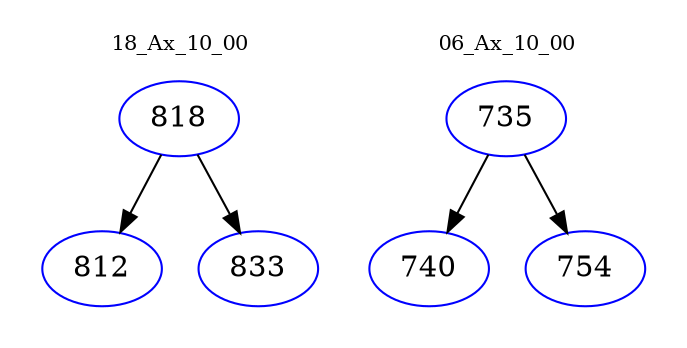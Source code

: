 digraph{
subgraph cluster_0 {
color = white
label = "18_Ax_10_00";
fontsize=10;
T0_818 [label="818", color="blue"]
T0_818 -> T0_812 [color="black"]
T0_812 [label="812", color="blue"]
T0_818 -> T0_833 [color="black"]
T0_833 [label="833", color="blue"]
}
subgraph cluster_1 {
color = white
label = "06_Ax_10_00";
fontsize=10;
T1_735 [label="735", color="blue"]
T1_735 -> T1_740 [color="black"]
T1_740 [label="740", color="blue"]
T1_735 -> T1_754 [color="black"]
T1_754 [label="754", color="blue"]
}
}
